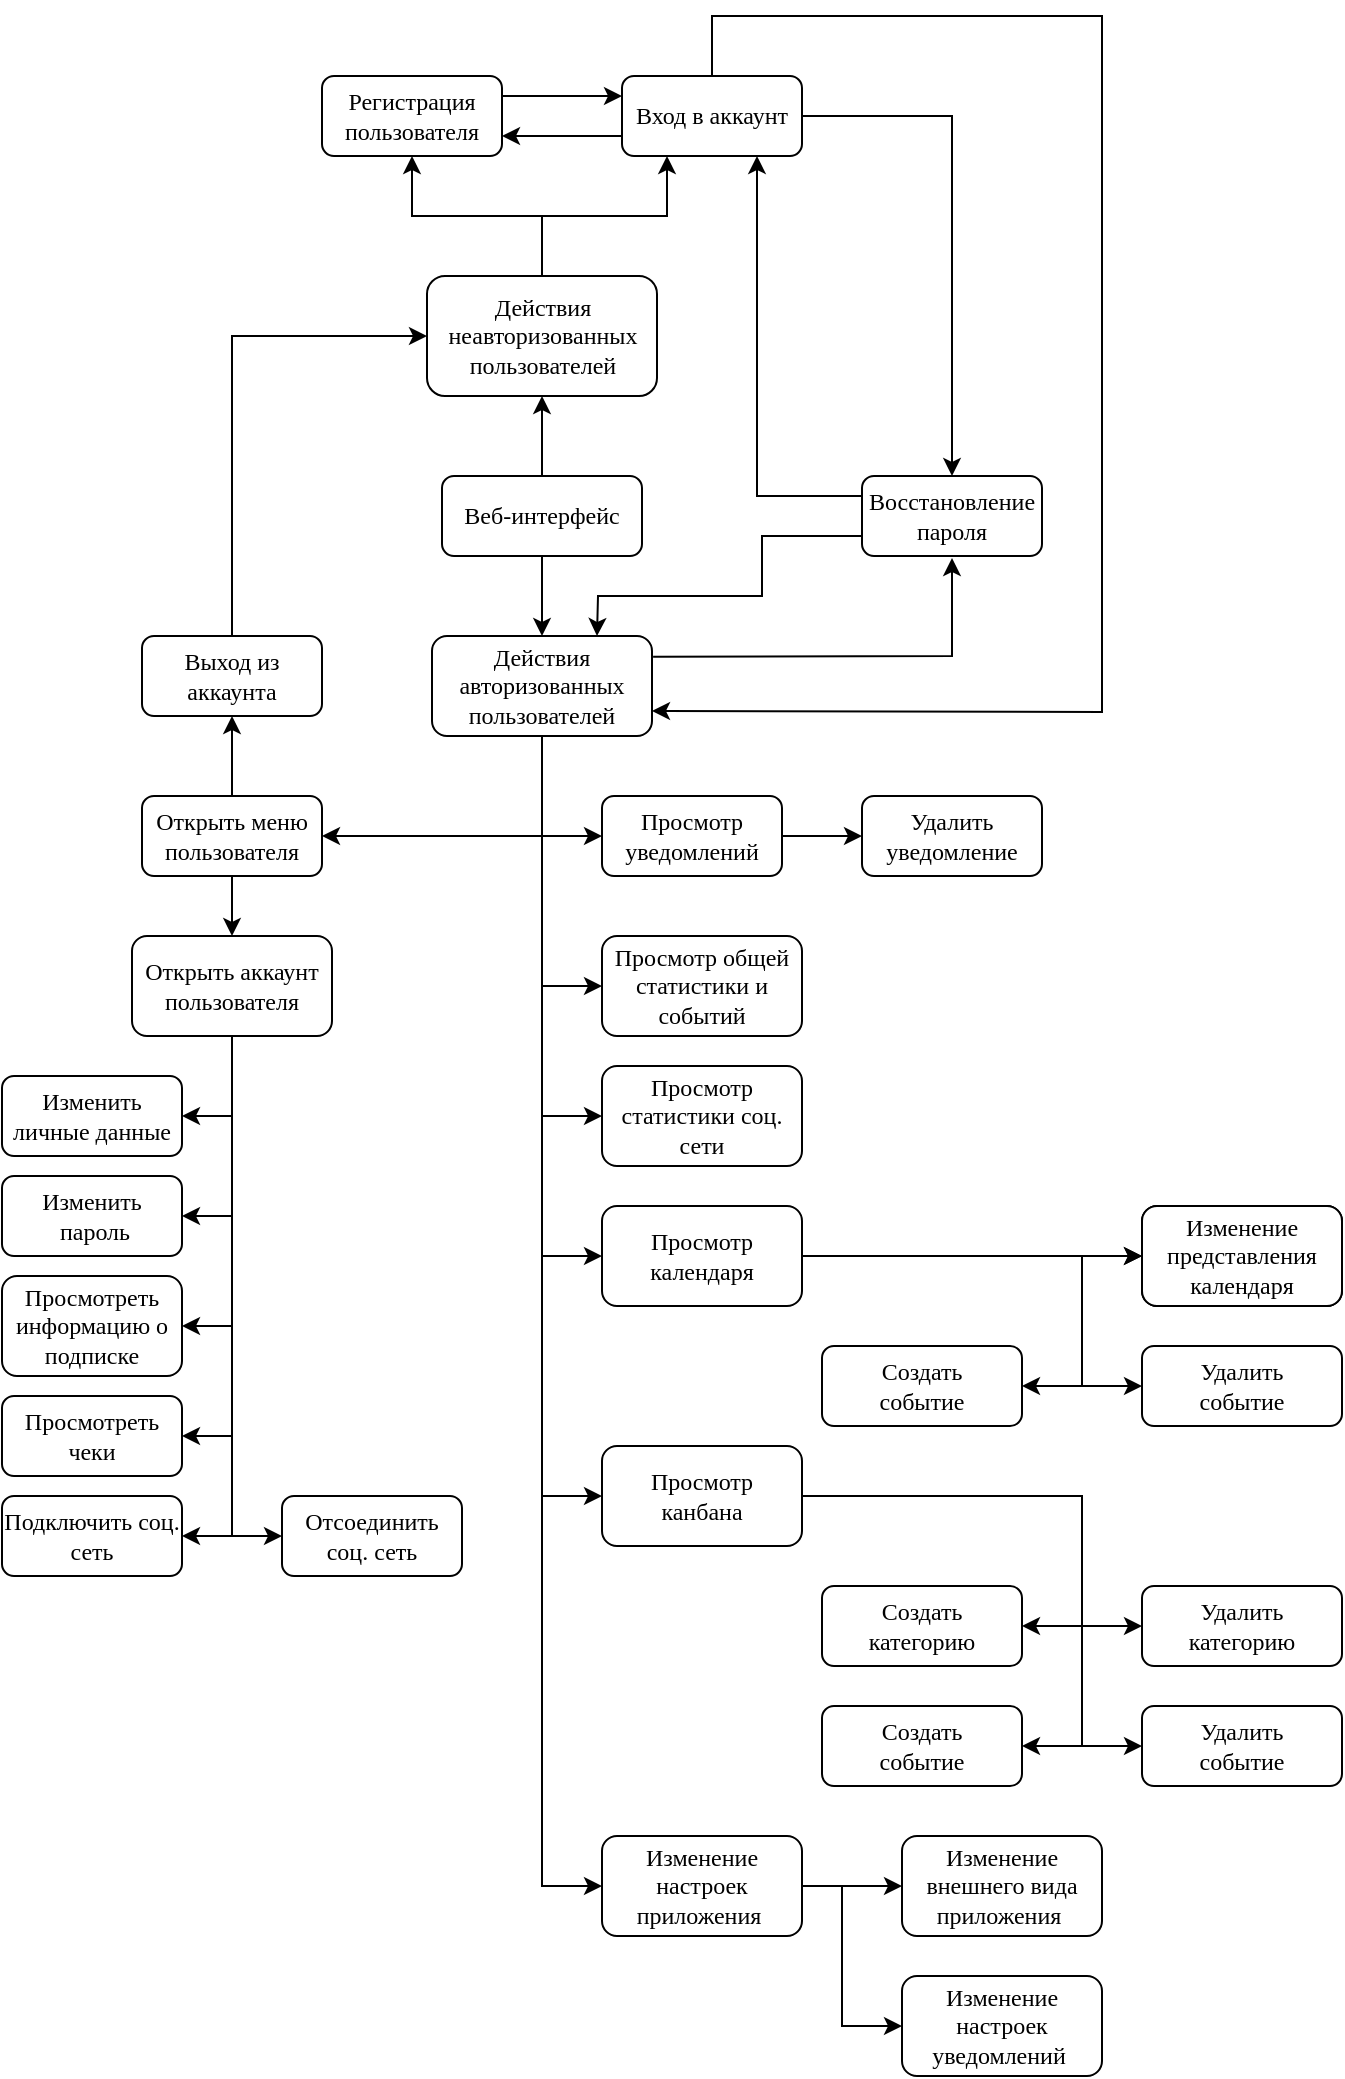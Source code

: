<mxfile version="20.5.1" type="device"><diagram id="HGfNkETmJcxkyh1aj45S" name="Page-1"><mxGraphModel dx="2062" dy="1146" grid="0" gridSize="10" guides="1" tooltips="1" connect="1" arrows="1" fold="1" page="1" pageScale="1" pageWidth="850" pageHeight="1100" math="0" shadow="0"><root><mxCell id="0"/><mxCell id="1" parent="0"/><mxCell id="CWGRzeiEs_9S3AVZyUa4-25" value="" style="edgeStyle=orthogonalEdgeStyle;rounded=0;orthogonalLoop=1;jettySize=auto;html=1;fontFamily=Times New Roman;fontSize=12;" edge="1" parent="1" source="CWGRzeiEs_9S3AVZyUa4-1" target="CWGRzeiEs_9S3AVZyUa4-2"><mxGeometry relative="1" as="geometry"/></mxCell><mxCell id="CWGRzeiEs_9S3AVZyUa4-26" value="" style="edgeStyle=orthogonalEdgeStyle;rounded=0;orthogonalLoop=1;jettySize=auto;html=1;fontFamily=Times New Roman;fontSize=12;" edge="1" parent="1" source="CWGRzeiEs_9S3AVZyUa4-1" target="CWGRzeiEs_9S3AVZyUa4-3"><mxGeometry relative="1" as="geometry"/></mxCell><mxCell id="CWGRzeiEs_9S3AVZyUa4-1" value="&lt;font face=&quot;Times New Roman&quot;&gt;Веб-интерфейс&lt;/font&gt;" style="rounded=1;whiteSpace=wrap;html=1;" vertex="1" parent="1"><mxGeometry x="335" y="260" width="100" height="40" as="geometry"/></mxCell><mxCell id="CWGRzeiEs_9S3AVZyUa4-27" value="" style="edgeStyle=orthogonalEdgeStyle;rounded=0;orthogonalLoop=1;jettySize=auto;html=1;fontFamily=Times New Roman;fontSize=12;entryX=0.25;entryY=1;entryDx=0;entryDy=0;" edge="1" parent="1" source="CWGRzeiEs_9S3AVZyUa4-2" target="CWGRzeiEs_9S3AVZyUa4-4"><mxGeometry relative="1" as="geometry"/></mxCell><mxCell id="CWGRzeiEs_9S3AVZyUa4-28" value="" style="edgeStyle=orthogonalEdgeStyle;rounded=0;orthogonalLoop=1;jettySize=auto;html=1;fontFamily=Times New Roman;fontSize=12;" edge="1" parent="1" source="CWGRzeiEs_9S3AVZyUa4-2" target="CWGRzeiEs_9S3AVZyUa4-5"><mxGeometry relative="1" as="geometry"/></mxCell><mxCell id="CWGRzeiEs_9S3AVZyUa4-2" value="&lt;span id=&quot;docs-internal-guid-cd7de45c-7fff-57aa-8a83-39139fd29539&quot;&gt;&lt;span style=&quot;background-color: transparent; font-variant-numeric: normal; font-variant-east-asian: normal; vertical-align: baseline;&quot;&gt;&lt;font style=&quot;font-size: 12px;&quot; face=&quot;Times New Roman&quot;&gt;Действия неавторизованных пользователей &lt;/font&gt;&lt;/span&gt;&lt;/span&gt;" style="rounded=1;whiteSpace=wrap;html=1;" vertex="1" parent="1"><mxGeometry x="327.5" y="160" width="115" height="60" as="geometry"/></mxCell><mxCell id="CWGRzeiEs_9S3AVZyUa4-3" value="&lt;font face=&quot;Times New Roman&quot;&gt;Действия авторизованных&lt;br&gt;пользователей&lt;/font&gt;" style="rounded=1;whiteSpace=wrap;html=1;" vertex="1" parent="1"><mxGeometry x="330" y="340" width="110" height="50" as="geometry"/></mxCell><mxCell id="CWGRzeiEs_9S3AVZyUa4-24" value="" style="edgeStyle=orthogonalEdgeStyle;rounded=0;orthogonalLoop=1;jettySize=auto;html=1;fontFamily=Times New Roman;fontSize=12;entryX=1;entryY=0.75;entryDx=0;entryDy=0;exitX=0;exitY=0.75;exitDx=0;exitDy=0;" edge="1" parent="1" source="CWGRzeiEs_9S3AVZyUa4-4" target="CWGRzeiEs_9S3AVZyUa4-5"><mxGeometry relative="1" as="geometry"/></mxCell><mxCell id="CWGRzeiEs_9S3AVZyUa4-4" value="&lt;font face=&quot;Times New Roman&quot;&gt;Вход в аккаунт&lt;/font&gt;" style="rounded=1;whiteSpace=wrap;html=1;" vertex="1" parent="1"><mxGeometry x="425" y="60" width="90" height="40" as="geometry"/></mxCell><mxCell id="CWGRzeiEs_9S3AVZyUa4-23" value="" style="edgeStyle=orthogonalEdgeStyle;rounded=0;orthogonalLoop=1;jettySize=auto;html=1;fontFamily=Times New Roman;fontSize=12;exitX=1;exitY=0.25;exitDx=0;exitDy=0;entryX=0;entryY=0.25;entryDx=0;entryDy=0;" edge="1" parent="1" source="CWGRzeiEs_9S3AVZyUa4-5" target="CWGRzeiEs_9S3AVZyUa4-4"><mxGeometry relative="1" as="geometry"/></mxCell><mxCell id="CWGRzeiEs_9S3AVZyUa4-5" value="&lt;font face=&quot;Times New Roman&quot;&gt;Регистрация пользователя&lt;/font&gt;" style="rounded=1;whiteSpace=wrap;html=1;" vertex="1" parent="1"><mxGeometry x="275" y="60" width="90" height="40" as="geometry"/></mxCell><mxCell id="CWGRzeiEs_9S3AVZyUa4-10" value="&lt;font face=&quot;Times New Roman&quot;&gt;Выход из аккаунта&lt;/font&gt;" style="rounded=1;whiteSpace=wrap;html=1;" vertex="1" parent="1"><mxGeometry x="185" y="340" width="90" height="40" as="geometry"/></mxCell><mxCell id="CWGRzeiEs_9S3AVZyUa4-22" value="" style="edgeStyle=orthogonalEdgeStyle;rounded=0;orthogonalLoop=1;jettySize=auto;html=1;fontFamily=Times New Roman;fontSize=12;entryX=0.75;entryY=1;entryDx=0;entryDy=0;exitX=0;exitY=0.25;exitDx=0;exitDy=0;" edge="1" parent="1" source="CWGRzeiEs_9S3AVZyUa4-11" target="CWGRzeiEs_9S3AVZyUa4-4"><mxGeometry relative="1" as="geometry"/></mxCell><mxCell id="CWGRzeiEs_9S3AVZyUa4-11" value="&lt;span id=&quot;docs-internal-guid-39d48a72-7fff-6cf1-f4d7-f6db4645e995&quot;&gt;&lt;span style=&quot;background-color: transparent; font-variant-numeric: normal; font-variant-east-asian: normal; vertical-align: baseline;&quot;&gt;&lt;font style=&quot;font-size: 12px;&quot; face=&quot;Times New Roman&quot;&gt;Восстановление пароля &lt;/font&gt;&lt;/span&gt;&lt;/span&gt;" style="rounded=1;whiteSpace=wrap;html=1;" vertex="1" parent="1"><mxGeometry x="545" y="260" width="90" height="40" as="geometry"/></mxCell><mxCell id="CWGRzeiEs_9S3AVZyUa4-21" value="" style="endArrow=classic;html=1;rounded=0;fontFamily=Times New Roman;fontSize=12;exitX=1;exitY=0.5;exitDx=0;exitDy=0;entryX=0.5;entryY=0;entryDx=0;entryDy=0;" edge="1" parent="1" source="CWGRzeiEs_9S3AVZyUa4-4" target="CWGRzeiEs_9S3AVZyUa4-11"><mxGeometry width="50" height="50" relative="1" as="geometry"><mxPoint x="565" y="160" as="sourcePoint"/><mxPoint x="635" y="80" as="targetPoint"/><Array as="points"><mxPoint x="590" y="80"/></Array></mxGeometry></mxCell><mxCell id="CWGRzeiEs_9S3AVZyUa4-29" value="" style="endArrow=classic;html=1;rounded=0;fontFamily=Times New Roman;fontSize=12;exitX=0.5;exitY=0;exitDx=0;exitDy=0;entryX=1;entryY=0.75;entryDx=0;entryDy=0;" edge="1" parent="1" source="CWGRzeiEs_9S3AVZyUa4-4" target="CWGRzeiEs_9S3AVZyUa4-3"><mxGeometry width="50" height="50" relative="1" as="geometry"><mxPoint x="435" y="50" as="sourcePoint"/><mxPoint x="485" as="targetPoint"/><Array as="points"><mxPoint x="470" y="30"/><mxPoint x="665" y="30"/><mxPoint x="665" y="378"/></Array></mxGeometry></mxCell><mxCell id="CWGRzeiEs_9S3AVZyUa4-30" value="" style="endArrow=classic;html=1;rounded=0;fontFamily=Times New Roman;fontSize=12;exitX=1.005;exitY=0.207;exitDx=0;exitDy=0;entryX=0.5;entryY=1;entryDx=0;entryDy=0;exitPerimeter=0;" edge="1" parent="1" source="CWGRzeiEs_9S3AVZyUa4-3"><mxGeometry width="50" height="50" relative="1" as="geometry"><mxPoint x="440" y="353.5" as="sourcePoint"/><mxPoint x="590" y="301" as="targetPoint"/><Array as="points"><mxPoint x="590" y="350"/></Array></mxGeometry></mxCell><mxCell id="CWGRzeiEs_9S3AVZyUa4-31" value="" style="endArrow=classic;html=1;rounded=0;fontFamily=Times New Roman;fontSize=12;entryX=0.75;entryY=0;entryDx=0;entryDy=0;exitX=0;exitY=0.75;exitDx=0;exitDy=0;" edge="1" parent="1" source="CWGRzeiEs_9S3AVZyUa4-11" target="CWGRzeiEs_9S3AVZyUa4-3"><mxGeometry width="50" height="50" relative="1" as="geometry"><mxPoint x="413" y="320" as="sourcePoint"/><mxPoint x="515" y="300" as="targetPoint"/><Array as="points"><mxPoint x="495" y="290"/><mxPoint x="495" y="320"/><mxPoint x="413" y="320"/></Array></mxGeometry></mxCell><mxCell id="CWGRzeiEs_9S3AVZyUa4-33" value="" style="endArrow=classic;html=1;rounded=0;fontFamily=Times New Roman;fontSize=12;exitX=0.5;exitY=1;exitDx=0;exitDy=0;entryX=0;entryY=0.5;entryDx=0;entryDy=0;" edge="1" parent="1" source="CWGRzeiEs_9S3AVZyUa4-3" target="CWGRzeiEs_9S3AVZyUa4-34"><mxGeometry width="50" height="50" relative="1" as="geometry"><mxPoint x="415" y="500" as="sourcePoint"/><mxPoint x="445" y="450" as="targetPoint"/><Array as="points"><mxPoint x="385" y="440"/></Array></mxGeometry></mxCell><mxCell id="CWGRzeiEs_9S3AVZyUa4-36" value="" style="edgeStyle=orthogonalEdgeStyle;rounded=0;orthogonalLoop=1;jettySize=auto;html=1;fontFamily=Times New Roman;fontSize=12;" edge="1" parent="1" source="CWGRzeiEs_9S3AVZyUa4-34" target="CWGRzeiEs_9S3AVZyUa4-35"><mxGeometry relative="1" as="geometry"/></mxCell><mxCell id="CWGRzeiEs_9S3AVZyUa4-34" value="&lt;span id=&quot;docs-internal-guid-7d4f2101-7fff-6300-6b6f-a8d9af1d18e0&quot;&gt;&lt;span style=&quot;background-color: transparent; font-variant-numeric: normal; font-variant-east-asian: normal; vertical-align: baseline;&quot;&gt;&lt;font style=&quot;font-size: 12px;&quot; face=&quot;Times New Roman&quot;&gt;Просмотр уведомлений&lt;/font&gt;&lt;/span&gt;&lt;/span&gt;" style="rounded=1;whiteSpace=wrap;html=1;" vertex="1" parent="1"><mxGeometry x="415" y="420" width="90" height="40" as="geometry"/></mxCell><mxCell id="CWGRzeiEs_9S3AVZyUa4-35" value="&lt;span id=&quot;docs-internal-guid-7d4f2101-7fff-6300-6b6f-a8d9af1d18e0&quot;&gt;&lt;span style=&quot;background-color: transparent; font-variant-numeric: normal; font-variant-east-asian: normal; vertical-align: baseline;&quot;&gt;&lt;font style=&quot;font-size: 12px;&quot; face=&quot;Times New Roman&quot;&gt;Удалить уведомление&lt;/font&gt;&lt;/span&gt;&lt;/span&gt;" style="rounded=1;whiteSpace=wrap;html=1;" vertex="1" parent="1"><mxGeometry x="545" y="420" width="90" height="40" as="geometry"/></mxCell><mxCell id="CWGRzeiEs_9S3AVZyUa4-37" value="" style="endArrow=classic;html=1;rounded=0;fontFamily=Times New Roman;fontSize=12;exitX=0.5;exitY=0;exitDx=0;exitDy=0;entryX=0;entryY=0.5;entryDx=0;entryDy=0;" edge="1" parent="1" source="CWGRzeiEs_9S3AVZyUa4-10" target="CWGRzeiEs_9S3AVZyUa4-2"><mxGeometry width="50" height="50" relative="1" as="geometry"><mxPoint x="165" y="310" as="sourcePoint"/><mxPoint x="215" y="260" as="targetPoint"/><Array as="points"><mxPoint x="230" y="190"/></Array></mxGeometry></mxCell><mxCell id="CWGRzeiEs_9S3AVZyUa4-43" value="" style="edgeStyle=orthogonalEdgeStyle;rounded=0;orthogonalLoop=1;jettySize=auto;html=1;fontFamily=Times New Roman;fontSize=12;" edge="1" parent="1" source="CWGRzeiEs_9S3AVZyUa4-39" target="CWGRzeiEs_9S3AVZyUa4-42"><mxGeometry relative="1" as="geometry"/></mxCell><mxCell id="CWGRzeiEs_9S3AVZyUa4-44" value="" style="edgeStyle=orthogonalEdgeStyle;rounded=0;orthogonalLoop=1;jettySize=auto;html=1;fontFamily=Times New Roman;fontSize=12;" edge="1" parent="1" source="CWGRzeiEs_9S3AVZyUa4-39" target="CWGRzeiEs_9S3AVZyUa4-10"><mxGeometry relative="1" as="geometry"/></mxCell><mxCell id="CWGRzeiEs_9S3AVZyUa4-39" value="&lt;span id=&quot;docs-internal-guid-2d2df7fd-7fff-c648-6a1d-d2913f7472b0&quot;&gt;&lt;span style=&quot;font-family: &amp;quot;Times New Roman&amp;quot;; background-color: transparent; font-variant-numeric: normal; font-variant-east-asian: normal; vertical-align: baseline;&quot;&gt;&lt;font style=&quot;font-size: 12px;&quot;&gt;Открыть меню пользователя&lt;/font&gt;&lt;/span&gt;&lt;/span&gt;" style="rounded=1;whiteSpace=wrap;html=1;" vertex="1" parent="1"><mxGeometry x="185" y="420" width="90" height="40" as="geometry"/></mxCell><mxCell id="CWGRzeiEs_9S3AVZyUa4-40" value="" style="endArrow=classic;html=1;rounded=0;fontFamily=Times New Roman;fontSize=12;exitX=0.5;exitY=1;exitDx=0;exitDy=0;entryX=1;entryY=0.5;entryDx=0;entryDy=0;" edge="1" parent="1" source="CWGRzeiEs_9S3AVZyUa4-3" target="CWGRzeiEs_9S3AVZyUa4-39"><mxGeometry width="50" height="50" relative="1" as="geometry"><mxPoint x="395" y="520" as="sourcePoint"/><mxPoint x="445" y="470" as="targetPoint"/><Array as="points"><mxPoint x="385" y="440"/></Array></mxGeometry></mxCell><mxCell id="CWGRzeiEs_9S3AVZyUa4-51" value="" style="edgeStyle=orthogonalEdgeStyle;rounded=0;orthogonalLoop=1;jettySize=auto;html=1;fontFamily=Times New Roman;fontSize=12;entryX=1;entryY=0.5;entryDx=0;entryDy=0;" edge="1" parent="1" source="CWGRzeiEs_9S3AVZyUa4-42" target="CWGRzeiEs_9S3AVZyUa4-45"><mxGeometry relative="1" as="geometry"/></mxCell><mxCell id="CWGRzeiEs_9S3AVZyUa4-52" value="" style="edgeStyle=orthogonalEdgeStyle;rounded=0;orthogonalLoop=1;jettySize=auto;html=1;fontFamily=Times New Roman;fontSize=12;entryX=1;entryY=0.5;entryDx=0;entryDy=0;" edge="1" parent="1" source="CWGRzeiEs_9S3AVZyUa4-42" target="CWGRzeiEs_9S3AVZyUa4-47"><mxGeometry relative="1" as="geometry"/></mxCell><mxCell id="CWGRzeiEs_9S3AVZyUa4-42" value="&lt;span id=&quot;docs-internal-guid-2d2df7fd-7fff-c648-6a1d-d2913f7472b0&quot;&gt;&lt;span style=&quot;font-family: &amp;quot;Times New Roman&amp;quot;; background-color: transparent; font-variant-numeric: normal; font-variant-east-asian: normal; vertical-align: baseline;&quot;&gt;&lt;font style=&quot;font-size: 12px;&quot;&gt;Открыть аккаунт пользователя&lt;/font&gt;&lt;/span&gt;&lt;/span&gt;" style="rounded=1;whiteSpace=wrap;html=1;" vertex="1" parent="1"><mxGeometry x="180" y="490" width="100" height="50" as="geometry"/></mxCell><mxCell id="CWGRzeiEs_9S3AVZyUa4-45" value="&lt;span id=&quot;docs-internal-guid-2d2df7fd-7fff-c648-6a1d-d2913f7472b0&quot;&gt;&lt;span style=&quot;font-family: &amp;quot;Times New Roman&amp;quot;; background-color: transparent; font-variant-numeric: normal; font-variant-east-asian: normal; vertical-align: baseline;&quot;&gt;&lt;font style=&quot;font-size: 12px;&quot;&gt;Изменить личные данные&lt;/font&gt;&lt;/span&gt;&lt;/span&gt;" style="rounded=1;whiteSpace=wrap;html=1;" vertex="1" parent="1"><mxGeometry x="115" y="560" width="90" height="40" as="geometry"/></mxCell><mxCell id="CWGRzeiEs_9S3AVZyUa4-46" value="&lt;span id=&quot;docs-internal-guid-2d2df7fd-7fff-c648-6a1d-d2913f7472b0&quot;&gt;&lt;span style=&quot;font-family: &amp;quot;Times New Roman&amp;quot;; background-color: transparent; font-variant-numeric: normal; font-variant-east-asian: normal; vertical-align: baseline;&quot;&gt;&lt;font style=&quot;font-size: 12px;&quot;&gt;Изменить&lt;br&gt;&amp;nbsp;пароль&lt;/font&gt;&lt;/span&gt;&lt;/span&gt;" style="rounded=1;whiteSpace=wrap;html=1;" vertex="1" parent="1"><mxGeometry x="115" y="610" width="90" height="40" as="geometry"/></mxCell><mxCell id="CWGRzeiEs_9S3AVZyUa4-47" value="&lt;span id=&quot;docs-internal-guid-2d2df7fd-7fff-c648-6a1d-d2913f7472b0&quot;&gt;&lt;span style=&quot;font-family: &amp;quot;Times New Roman&amp;quot;; background-color: transparent; font-variant-numeric: normal; font-variant-east-asian: normal; vertical-align: baseline;&quot;&gt;&lt;font style=&quot;font-size: 12px;&quot;&gt;Просмотреть информацию о подписке&lt;/font&gt;&lt;/span&gt;&lt;/span&gt;" style="rounded=1;whiteSpace=wrap;html=1;" vertex="1" parent="1"><mxGeometry x="115" y="660" width="90" height="50" as="geometry"/></mxCell><mxCell id="CWGRzeiEs_9S3AVZyUa4-48" value="&lt;span id=&quot;docs-internal-guid-2d2df7fd-7fff-c648-6a1d-d2913f7472b0&quot;&gt;&lt;span style=&quot;font-family: &amp;quot;Times New Roman&amp;quot;; background-color: transparent; font-variant-numeric: normal; font-variant-east-asian: normal; vertical-align: baseline;&quot;&gt;&lt;font style=&quot;font-size: 12px;&quot;&gt;Просмотреть чеки&lt;/font&gt;&lt;/span&gt;&lt;/span&gt;" style="rounded=1;whiteSpace=wrap;html=1;" vertex="1" parent="1"><mxGeometry x="115" y="720" width="90" height="40" as="geometry"/></mxCell><mxCell id="CWGRzeiEs_9S3AVZyUa4-49" value="&lt;span id=&quot;docs-internal-guid-2d2df7fd-7fff-c648-6a1d-d2913f7472b0&quot;&gt;&lt;span style=&quot;font-family: &amp;quot;Times New Roman&amp;quot;; background-color: transparent; font-variant-numeric: normal; font-variant-east-asian: normal; vertical-align: baseline;&quot;&gt;&lt;font style=&quot;font-size: 12px;&quot;&gt;Подключить соц. сеть&lt;/font&gt;&lt;/span&gt;&lt;/span&gt;" style="rounded=1;whiteSpace=wrap;html=1;" vertex="1" parent="1"><mxGeometry x="115" y="770" width="90" height="40" as="geometry"/></mxCell><mxCell id="CWGRzeiEs_9S3AVZyUa4-50" value="&lt;span id=&quot;docs-internal-guid-2d2df7fd-7fff-c648-6a1d-d2913f7472b0&quot;&gt;&lt;span style=&quot;font-family: &amp;quot;Times New Roman&amp;quot;; background-color: transparent; font-variant-numeric: normal; font-variant-east-asian: normal; vertical-align: baseline;&quot;&gt;&lt;font style=&quot;font-size: 12px;&quot;&gt;Отсоединить соц. сеть&lt;/font&gt;&lt;/span&gt;&lt;/span&gt;" style="rounded=1;whiteSpace=wrap;html=1;" vertex="1" parent="1"><mxGeometry x="255" y="770" width="90" height="40" as="geometry"/></mxCell><mxCell id="CWGRzeiEs_9S3AVZyUa4-53" value="" style="endArrow=classic;html=1;rounded=0;fontFamily=Times New Roman;fontSize=12;exitX=0.5;exitY=1;exitDx=0;exitDy=0;entryX=1;entryY=0.5;entryDx=0;entryDy=0;" edge="1" parent="1" source="CWGRzeiEs_9S3AVZyUa4-42" target="CWGRzeiEs_9S3AVZyUa4-46"><mxGeometry width="50" height="50" relative="1" as="geometry"><mxPoint x="275" y="650" as="sourcePoint"/><mxPoint x="325" y="600" as="targetPoint"/><Array as="points"><mxPoint x="230" y="630"/></Array></mxGeometry></mxCell><mxCell id="CWGRzeiEs_9S3AVZyUa4-54" value="" style="endArrow=classic;html=1;rounded=0;fontFamily=Times New Roman;fontSize=12;entryX=1;entryY=0.5;entryDx=0;entryDy=0;exitX=0.5;exitY=1;exitDx=0;exitDy=0;" edge="1" parent="1" source="CWGRzeiEs_9S3AVZyUa4-42" target="CWGRzeiEs_9S3AVZyUa4-48"><mxGeometry width="50" height="50" relative="1" as="geometry"><mxPoint x="285" y="760" as="sourcePoint"/><mxPoint x="335" y="710" as="targetPoint"/><Array as="points"><mxPoint x="230" y="740"/></Array></mxGeometry></mxCell><mxCell id="CWGRzeiEs_9S3AVZyUa4-55" value="" style="endArrow=classic;html=1;rounded=0;fontFamily=Times New Roman;fontSize=12;entryX=1;entryY=0.5;entryDx=0;entryDy=0;exitX=0.5;exitY=1;exitDx=0;exitDy=0;" edge="1" parent="1" source="CWGRzeiEs_9S3AVZyUa4-42" target="CWGRzeiEs_9S3AVZyUa4-49"><mxGeometry width="50" height="50" relative="1" as="geometry"><mxPoint x="315" y="740" as="sourcePoint"/><mxPoint x="365" y="690" as="targetPoint"/><Array as="points"><mxPoint x="230" y="790"/></Array></mxGeometry></mxCell><mxCell id="CWGRzeiEs_9S3AVZyUa4-56" value="" style="endArrow=classic;html=1;rounded=0;fontFamily=Times New Roman;fontSize=12;entryX=0;entryY=0.5;entryDx=0;entryDy=0;exitX=0.5;exitY=1;exitDx=0;exitDy=0;" edge="1" parent="1" source="CWGRzeiEs_9S3AVZyUa4-42" target="CWGRzeiEs_9S3AVZyUa4-50"><mxGeometry width="50" height="50" relative="1" as="geometry"><mxPoint x="265" y="730" as="sourcePoint"/><mxPoint x="315" y="680" as="targetPoint"/><Array as="points"><mxPoint x="230" y="790"/></Array></mxGeometry></mxCell><mxCell id="CWGRzeiEs_9S3AVZyUa4-61" value="&lt;span id=&quot;docs-internal-guid-7d4f2101-7fff-6300-6b6f-a8d9af1d18e0&quot;&gt;&lt;span style=&quot;background-color: transparent; font-variant-numeric: normal; font-variant-east-asian: normal; vertical-align: baseline;&quot;&gt;&lt;font style=&quot;font-size: 12px;&quot; face=&quot;Times New Roman&quot;&gt;Просмотр общей статистики и событий&lt;/font&gt;&lt;/span&gt;&lt;/span&gt;" style="rounded=1;whiteSpace=wrap;html=1;" vertex="1" parent="1"><mxGeometry x="415" y="490" width="100" height="50" as="geometry"/></mxCell><mxCell id="CWGRzeiEs_9S3AVZyUa4-62" value="&lt;span id=&quot;docs-internal-guid-7d4f2101-7fff-6300-6b6f-a8d9af1d18e0&quot;&gt;&lt;span style=&quot;background-color: transparent; font-variant-numeric: normal; font-variant-east-asian: normal; vertical-align: baseline;&quot;&gt;&lt;font style=&quot;font-size: 12px;&quot; face=&quot;Times New Roman&quot;&gt;Просмотр статистики соц. сети&lt;/font&gt;&lt;/span&gt;&lt;/span&gt;" style="rounded=1;whiteSpace=wrap;html=1;" vertex="1" parent="1"><mxGeometry x="415" y="555" width="100" height="50" as="geometry"/></mxCell><mxCell id="CWGRzeiEs_9S3AVZyUa4-67" value="" style="edgeStyle=orthogonalEdgeStyle;rounded=0;orthogonalLoop=1;jettySize=auto;html=1;fontFamily=Times New Roman;fontSize=12;" edge="1" parent="1" source="CWGRzeiEs_9S3AVZyUa4-63" target="CWGRzeiEs_9S3AVZyUa4-64"><mxGeometry relative="1" as="geometry"/></mxCell><mxCell id="CWGRzeiEs_9S3AVZyUa4-68" value="" style="edgeStyle=orthogonalEdgeStyle;rounded=0;orthogonalLoop=1;jettySize=auto;html=1;fontFamily=Times New Roman;fontSize=12;" edge="1" parent="1" source="CWGRzeiEs_9S3AVZyUa4-63" target="CWGRzeiEs_9S3AVZyUa4-64"><mxGeometry relative="1" as="geometry"/></mxCell><mxCell id="CWGRzeiEs_9S3AVZyUa4-63" value="&lt;span id=&quot;docs-internal-guid-7d4f2101-7fff-6300-6b6f-a8d9af1d18e0&quot;&gt;&lt;span style=&quot;background-color: transparent; font-variant-numeric: normal; font-variant-east-asian: normal; vertical-align: baseline;&quot;&gt;&lt;font style=&quot;font-size: 12px;&quot; face=&quot;Times New Roman&quot;&gt;Просмотр календаря&lt;/font&gt;&lt;/span&gt;&lt;/span&gt;" style="rounded=1;whiteSpace=wrap;html=1;" vertex="1" parent="1"><mxGeometry x="415" y="625" width="100" height="50" as="geometry"/></mxCell><mxCell id="CWGRzeiEs_9S3AVZyUa4-64" value="&lt;span id=&quot;docs-internal-guid-7d4f2101-7fff-6300-6b6f-a8d9af1d18e0&quot;&gt;&lt;span style=&quot;background-color: transparent; font-variant-numeric: normal; font-variant-east-asian: normal; vertical-align: baseline;&quot;&gt;&lt;font style=&quot;font-size: 12px;&quot; face=&quot;Times New Roman&quot;&gt;Изменение представления календаря&lt;/font&gt;&lt;/span&gt;&lt;/span&gt;" style="rounded=1;whiteSpace=wrap;html=1;" vertex="1" parent="1"><mxGeometry x="685" y="625" width="100" height="50" as="geometry"/></mxCell><mxCell id="CWGRzeiEs_9S3AVZyUa4-71" value="&lt;span id=&quot;docs-internal-guid-7d4f2101-7fff-6300-6b6f-a8d9af1d18e0&quot;&gt;&lt;span style=&quot;background-color: transparent; font-variant-numeric: normal; font-variant-east-asian: normal; vertical-align: baseline;&quot;&gt;&lt;font style=&quot;font-size: 12px;&quot; face=&quot;Times New Roman&quot;&gt;Просмотр &lt;br&gt;канбана&lt;/font&gt;&lt;/span&gt;&lt;/span&gt;" style="rounded=1;whiteSpace=wrap;html=1;" vertex="1" parent="1"><mxGeometry x="415" y="745" width="100" height="50" as="geometry"/></mxCell><mxCell id="CWGRzeiEs_9S3AVZyUa4-72" value="&lt;font face=&quot;Times New Roman&quot;&gt;Удалить&lt;br&gt;событие&lt;/font&gt;" style="rounded=1;whiteSpace=wrap;html=1;" vertex="1" parent="1"><mxGeometry x="685" y="695" width="100" height="40" as="geometry"/></mxCell><mxCell id="CWGRzeiEs_9S3AVZyUa4-73" value="&lt;font face=&quot;Times New Roman&quot;&gt;Создать &lt;br&gt;событие&lt;/font&gt;" style="rounded=1;whiteSpace=wrap;html=1;" vertex="1" parent="1"><mxGeometry x="525" y="695" width="100" height="40" as="geometry"/></mxCell><mxCell id="CWGRzeiEs_9S3AVZyUa4-74" value="&lt;span id=&quot;docs-internal-guid-7d4f2101-7fff-6300-6b6f-a8d9af1d18e0&quot;&gt;&lt;span style=&quot;background-color: transparent; font-variant-numeric: normal; font-variant-east-asian: normal; vertical-align: baseline;&quot;&gt;&lt;font style=&quot;font-size: 12px;&quot; face=&quot;Times New Roman&quot;&gt;Изменение представления календаря&lt;/font&gt;&lt;/span&gt;&lt;/span&gt;" style="rounded=1;whiteSpace=wrap;html=1;" vertex="1" parent="1"><mxGeometry x="685" y="625" width="100" height="50" as="geometry"/></mxCell><mxCell id="CWGRzeiEs_9S3AVZyUa4-75" value="" style="endArrow=classic;html=1;rounded=0;fontFamily=Times New Roman;fontSize=12;exitX=1;exitY=0.5;exitDx=0;exitDy=0;entryX=1;entryY=0.5;entryDx=0;entryDy=0;" edge="1" parent="1" source="CWGRzeiEs_9S3AVZyUa4-63" target="CWGRzeiEs_9S3AVZyUa4-73"><mxGeometry width="50" height="50" relative="1" as="geometry"><mxPoint x="575" y="705" as="sourcePoint"/><mxPoint x="625" y="655" as="targetPoint"/><Array as="points"><mxPoint x="655" y="650"/><mxPoint x="655" y="715"/></Array></mxGeometry></mxCell><mxCell id="CWGRzeiEs_9S3AVZyUa4-76" value="" style="endArrow=classic;html=1;rounded=0;fontFamily=Times New Roman;fontSize=12;entryX=0;entryY=0.5;entryDx=0;entryDy=0;" edge="1" parent="1" target="CWGRzeiEs_9S3AVZyUa4-72"><mxGeometry width="50" height="50" relative="1" as="geometry"><mxPoint x="655" y="715" as="sourcePoint"/><mxPoint x="705" y="765" as="targetPoint"/></mxGeometry></mxCell><mxCell id="CWGRzeiEs_9S3AVZyUa4-77" value="&lt;font face=&quot;Times New Roman&quot;&gt;Удалить&lt;br&gt;&lt;/font&gt;&lt;span style=&quot;font-family: &amp;quot;Times New Roman&amp;quot;;&quot;&gt;категорию&lt;/span&gt;&lt;font face=&quot;Times New Roman&quot;&gt;&lt;br&gt;&lt;/font&gt;" style="rounded=1;whiteSpace=wrap;html=1;" vertex="1" parent="1"><mxGeometry x="685" y="815" width="100" height="40" as="geometry"/></mxCell><mxCell id="CWGRzeiEs_9S3AVZyUa4-78" value="&lt;font face=&quot;Times New Roman&quot;&gt;Создать &lt;br&gt;категорию&lt;/font&gt;" style="rounded=1;whiteSpace=wrap;html=1;" vertex="1" parent="1"><mxGeometry x="525" y="815" width="100" height="40" as="geometry"/></mxCell><mxCell id="CWGRzeiEs_9S3AVZyUa4-81" value="&lt;font face=&quot;Times New Roman&quot;&gt;Удалить&lt;br&gt;событие&lt;/font&gt;" style="rounded=1;whiteSpace=wrap;html=1;" vertex="1" parent="1"><mxGeometry x="685" y="875" width="100" height="40" as="geometry"/></mxCell><mxCell id="CWGRzeiEs_9S3AVZyUa4-82" value="&lt;font face=&quot;Times New Roman&quot;&gt;Создать &lt;br&gt;событие&lt;/font&gt;" style="rounded=1;whiteSpace=wrap;html=1;" vertex="1" parent="1"><mxGeometry x="525" y="875" width="100" height="40" as="geometry"/></mxCell><mxCell id="CWGRzeiEs_9S3AVZyUa4-83" value="" style="endArrow=classic;html=1;rounded=0;fontFamily=Times New Roman;fontSize=12;exitX=1;exitY=0.5;exitDx=0;exitDy=0;entryX=1;entryY=0.5;entryDx=0;entryDy=0;" edge="1" parent="1" source="CWGRzeiEs_9S3AVZyUa4-71" target="CWGRzeiEs_9S3AVZyUa4-78"><mxGeometry width="50" height="50" relative="1" as="geometry"><mxPoint x="635" y="815" as="sourcePoint"/><mxPoint x="685" y="765" as="targetPoint"/><Array as="points"><mxPoint x="655" y="770"/><mxPoint x="655" y="835"/></Array></mxGeometry></mxCell><mxCell id="CWGRzeiEs_9S3AVZyUa4-84" value="" style="endArrow=classic;html=1;rounded=0;fontFamily=Times New Roman;fontSize=12;entryX=1;entryY=0.5;entryDx=0;entryDy=0;" edge="1" parent="1" target="CWGRzeiEs_9S3AVZyUa4-82"><mxGeometry width="50" height="50" relative="1" as="geometry"><mxPoint x="655" y="835" as="sourcePoint"/><mxPoint x="685" y="925" as="targetPoint"/><Array as="points"><mxPoint x="655" y="895"/></Array></mxGeometry></mxCell><mxCell id="CWGRzeiEs_9S3AVZyUa4-85" value="" style="endArrow=classic;html=1;rounded=0;fontFamily=Times New Roman;fontSize=12;entryX=0;entryY=0.5;entryDx=0;entryDy=0;" edge="1" parent="1" target="CWGRzeiEs_9S3AVZyUa4-77"><mxGeometry width="50" height="50" relative="1" as="geometry"><mxPoint x="655" y="835" as="sourcePoint"/><mxPoint x="755" y="755" as="targetPoint"/></mxGeometry></mxCell><mxCell id="CWGRzeiEs_9S3AVZyUa4-86" value="" style="endArrow=classic;html=1;rounded=0;fontFamily=Times New Roman;fontSize=12;entryX=0;entryY=0.5;entryDx=0;entryDy=0;" edge="1" parent="1" target="CWGRzeiEs_9S3AVZyUa4-81"><mxGeometry width="50" height="50" relative="1" as="geometry"><mxPoint x="655" y="895" as="sourcePoint"/><mxPoint x="705" y="925" as="targetPoint"/></mxGeometry></mxCell><mxCell id="CWGRzeiEs_9S3AVZyUa4-90" value="" style="edgeStyle=orthogonalEdgeStyle;rounded=0;orthogonalLoop=1;jettySize=auto;html=1;fontFamily=Times New Roman;fontSize=12;entryX=0;entryY=0.5;entryDx=0;entryDy=0;" edge="1" parent="1" source="CWGRzeiEs_9S3AVZyUa4-87" target="CWGRzeiEs_9S3AVZyUa4-88"><mxGeometry relative="1" as="geometry"/></mxCell><mxCell id="CWGRzeiEs_9S3AVZyUa4-87" value="&lt;font face=&quot;Times New Roman&quot;&gt;Изменение настроек приложения&amp;nbsp;&lt;/font&gt;" style="rounded=1;whiteSpace=wrap;html=1;" vertex="1" parent="1"><mxGeometry x="415" y="940" width="100" height="50" as="geometry"/></mxCell><mxCell id="CWGRzeiEs_9S3AVZyUa4-88" value="&lt;font face=&quot;Times New Roman&quot;&gt;Изменение внешнего вида приложения&amp;nbsp;&lt;/font&gt;" style="rounded=1;whiteSpace=wrap;html=1;" vertex="1" parent="1"><mxGeometry x="565" y="940" width="100" height="50" as="geometry"/></mxCell><mxCell id="CWGRzeiEs_9S3AVZyUa4-89" value="&lt;font face=&quot;Times New Roman&quot;&gt;Изменение настроек уведомлений&amp;nbsp;&lt;/font&gt;" style="rounded=1;whiteSpace=wrap;html=1;" vertex="1" parent="1"><mxGeometry x="565" y="1010" width="100" height="50" as="geometry"/></mxCell><mxCell id="CWGRzeiEs_9S3AVZyUa4-91" value="" style="endArrow=classic;html=1;rounded=0;fontFamily=Times New Roman;fontSize=12;entryX=0;entryY=0.5;entryDx=0;entryDy=0;exitX=1;exitY=0.5;exitDx=0;exitDy=0;" edge="1" parent="1" source="CWGRzeiEs_9S3AVZyUa4-87" target="CWGRzeiEs_9S3AVZyUa4-89"><mxGeometry width="50" height="50" relative="1" as="geometry"><mxPoint x="485" y="1070" as="sourcePoint"/><mxPoint x="535" y="1020" as="targetPoint"/><Array as="points"><mxPoint x="535" y="965"/><mxPoint x="535" y="1035"/></Array></mxGeometry></mxCell><mxCell id="CWGRzeiEs_9S3AVZyUa4-92" value="" style="endArrow=classic;html=1;rounded=0;fontFamily=Times New Roman;fontSize=12;entryX=0;entryY=0.5;entryDx=0;entryDy=0;" edge="1" parent="1" target="CWGRzeiEs_9S3AVZyUa4-61"><mxGeometry width="50" height="50" relative="1" as="geometry"><mxPoint x="385" y="440" as="sourcePoint"/><mxPoint x="415" y="530" as="targetPoint"/><Array as="points"><mxPoint x="385" y="515"/></Array></mxGeometry></mxCell><mxCell id="CWGRzeiEs_9S3AVZyUa4-93" value="" style="endArrow=classic;html=1;rounded=0;fontFamily=Times New Roman;fontSize=12;entryX=0;entryY=0.5;entryDx=0;entryDy=0;exitX=0.5;exitY=1;exitDx=0;exitDy=0;" edge="1" parent="1" source="CWGRzeiEs_9S3AVZyUa4-3" target="CWGRzeiEs_9S3AVZyUa4-62"><mxGeometry width="50" height="50" relative="1" as="geometry"><mxPoint x="385" y="520" as="sourcePoint"/><mxPoint x="355" y="580" as="targetPoint"/><Array as="points"><mxPoint x="385" y="580"/></Array></mxGeometry></mxCell><mxCell id="CWGRzeiEs_9S3AVZyUa4-94" value="" style="endArrow=classic;html=1;rounded=0;fontFamily=Times New Roman;fontSize=12;entryX=0;entryY=0.5;entryDx=0;entryDy=0;exitX=0.5;exitY=1;exitDx=0;exitDy=0;" edge="1" parent="1" source="CWGRzeiEs_9S3AVZyUa4-3" target="CWGRzeiEs_9S3AVZyUa4-63"><mxGeometry width="50" height="50" relative="1" as="geometry"><mxPoint x="315" y="700" as="sourcePoint"/><mxPoint x="365" y="650" as="targetPoint"/><Array as="points"><mxPoint x="385" y="650"/></Array></mxGeometry></mxCell><mxCell id="CWGRzeiEs_9S3AVZyUa4-95" value="" style="endArrow=classic;html=1;rounded=0;fontFamily=Times New Roman;fontSize=12;entryX=0;entryY=0.5;entryDx=0;entryDy=0;exitX=0.5;exitY=1;exitDx=0;exitDy=0;" edge="1" parent="1" source="CWGRzeiEs_9S3AVZyUa4-3" target="CWGRzeiEs_9S3AVZyUa4-71"><mxGeometry width="50" height="50" relative="1" as="geometry"><mxPoint x="365" y="750" as="sourcePoint"/><mxPoint x="415" y="700" as="targetPoint"/><Array as="points"><mxPoint x="385" y="770"/></Array></mxGeometry></mxCell><mxCell id="CWGRzeiEs_9S3AVZyUa4-96" value="" style="endArrow=classic;html=1;rounded=0;fontFamily=Times New Roman;fontSize=12;entryX=0;entryY=0.5;entryDx=0;entryDy=0;exitX=0.5;exitY=1;exitDx=0;exitDy=0;" edge="1" parent="1" source="CWGRzeiEs_9S3AVZyUa4-3" target="CWGRzeiEs_9S3AVZyUa4-87"><mxGeometry width="50" height="50" relative="1" as="geometry"><mxPoint x="365" y="910" as="sourcePoint"/><mxPoint x="415" y="860" as="targetPoint"/><Array as="points"><mxPoint x="385" y="965"/></Array></mxGeometry></mxCell></root></mxGraphModel></diagram></mxfile>